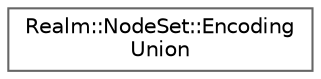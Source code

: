 digraph "Graphical Class Hierarchy"
{
 // LATEX_PDF_SIZE
  bgcolor="transparent";
  edge [fontname=Helvetica,fontsize=10,labelfontname=Helvetica,labelfontsize=10];
  node [fontname=Helvetica,fontsize=10,shape=box,height=0.2,width=0.4];
  rankdir="LR";
  Node0 [id="Node000000",label="Realm::NodeSet::Encoding\lUnion",height=0.2,width=0.4,color="grey40", fillcolor="white", style="filled",URL="$unionRealm_1_1NodeSet_1_1EncodingUnion.html",tooltip=" "];
}
